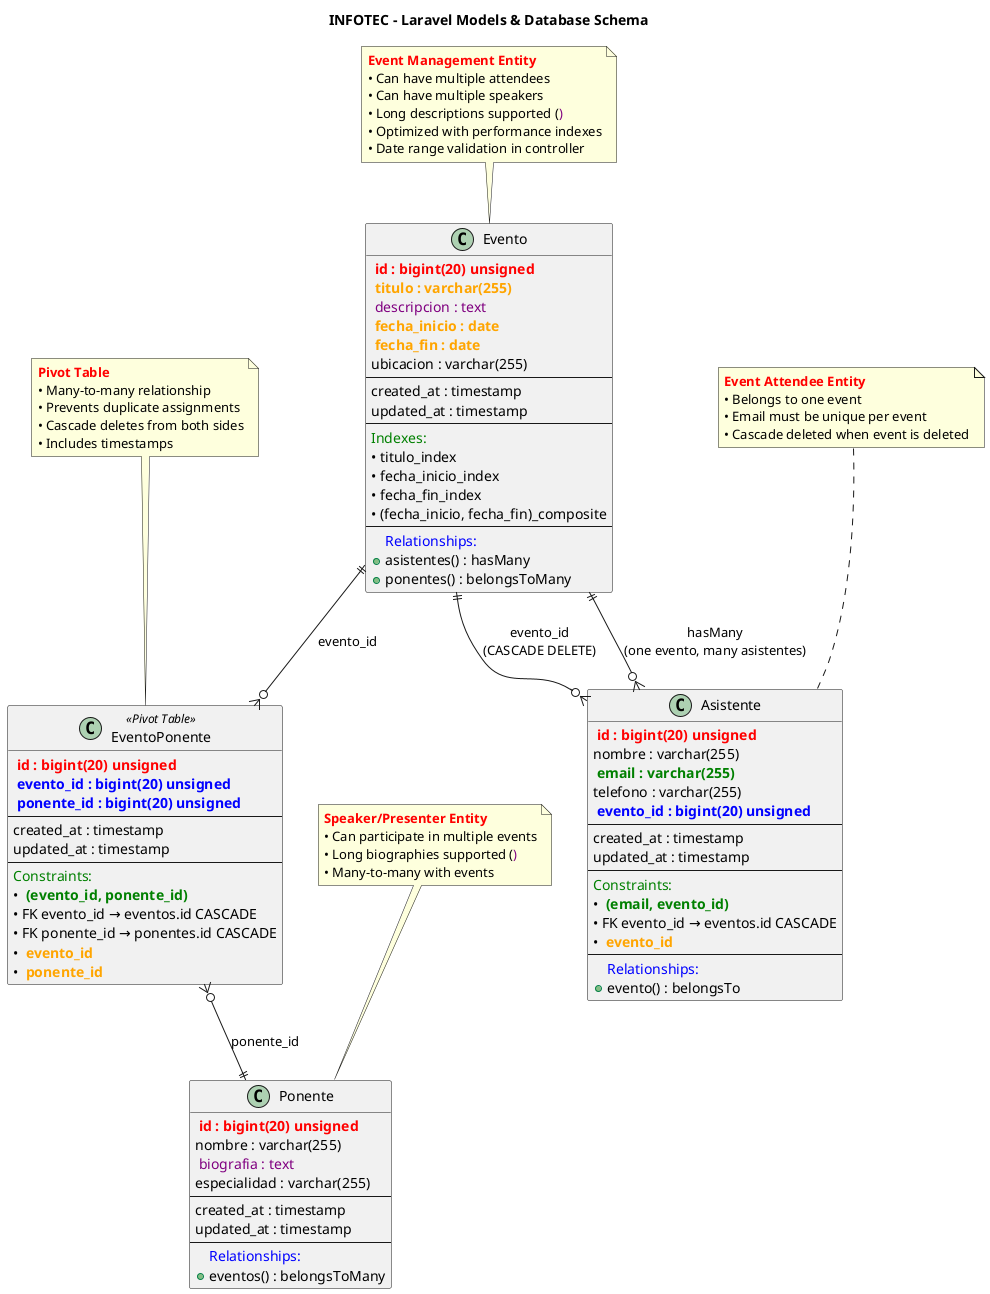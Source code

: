 @startuml INFOTEC Laravel Models
!define ENTITY class
!define PRIMARY_KEY <b><color:red>
!define FOREIGN_KEY <b><color:blue>
!define UNIQUE <b><color:green>
!define INDEX <b><color:orange>
!define TEXT <color:purple>

title INFOTEC - Laravel Models & Database Schema

' ============================================================================
' ENTITIES / MODELS
' ============================================================================

ENTITY Evento {
    PRIMARY_KEY id : bigint(20) unsigned
    INDEX titulo : varchar(255)
    TEXT descripcion : text
    INDEX fecha_inicio : date
    INDEX fecha_fin : date
    ubicacion : varchar(255)
    --
    created_at : timestamp
    updated_at : timestamp
    --
    <color:green>Indexes:</color>
    • titulo_index
    • fecha_inicio_index  
    • fecha_fin_index
    • (fecha_inicio, fecha_fin)_composite
    --
    <color:blue>Relationships:</color>
    + asistentes() : hasMany
    + ponentes() : belongsToMany
}

ENTITY Ponente {
    PRIMARY_KEY id : bigint(20) unsigned
    nombre : varchar(255)
    TEXT biografia : text
    especialidad : varchar(255)
    --
    created_at : timestamp
    updated_at : timestamp
    --
    <color:blue>Relationships:</color>
    + eventos() : belongsToMany
}

ENTITY Asistente {
    PRIMARY_KEY id : bigint(20) unsigned
    nombre : varchar(255)
    UNIQUE email : varchar(255)
    telefono : varchar(255)
    FOREIGN_KEY evento_id : bigint(20) unsigned
    --
    created_at : timestamp
    updated_at : timestamp
    --
    <color:green>Constraints:</color>
    • UNIQUE (email, evento_id)
    • FK evento_id → eventos.id CASCADE
    • INDEX evento_id
    --
    <color:blue>Relationships:</color>
    + evento() : belongsTo
}

ENTITY EventoPonente <<Pivot Table>> {
    PRIMARY_KEY id : bigint(20) unsigned
    FOREIGN_KEY evento_id : bigint(20) unsigned
    FOREIGN_KEY ponente_id : bigint(20) unsigned
    --
    created_at : timestamp
    updated_at : timestamp
    --
    <color:green>Constraints:</color>
    • UNIQUE (evento_id, ponente_id)
    • FK evento_id → eventos.id CASCADE
    • FK ponente_id → ponentes.id CASCADE
    • INDEX evento_id
    • INDEX ponente_id
}

' ============================================================================
' RELATIONSHIPS
' ============================================================================

' One-to-Many: Evento → Asistentes
Evento ||--o{ Asistente : "hasMany\n(one evento, many asistentes)"

' Many-to-Many: Evento ↔ Ponentes
Evento ||--o{ EventoPonente : "evento_id"
EventoPonente }o--|| Ponente : "ponente_id"

' Foreign Key Constraint Lines
Asistente }o--|| Evento : "evento_id\n(CASCADE DELETE)"

' ============================================================================
' NOTES AND ADDITIONAL INFO
' ============================================================================

note top of Evento : <color:red><b>Event Management Entity</b></color>\n• Can have multiple attendees\n• Can have multiple speakers\n• Long descriptions supported (TEXT)\n• Optimized with performance indexes\n• Date range validation in controller

note top of Ponente : <color:red><b>Speaker/Presenter Entity</b></color>\n• Can participate in multiple events\n• Long biographies supported (TEXT)\n• Many-to-many with events

note top of Asistente : <color:red><b>Event Attendee Entity</b></color>\n• Belongs to one event\n• Email must be unique per event\n• Cascade deleted when event is deleted

note top of EventoPonente : <color:red><b>Pivot Table</b></color>\n• Many-to-many relationship\n• Prevents duplicate assignments\n• Cascade deletes from both sides\n• Includes timestamps

@enduml